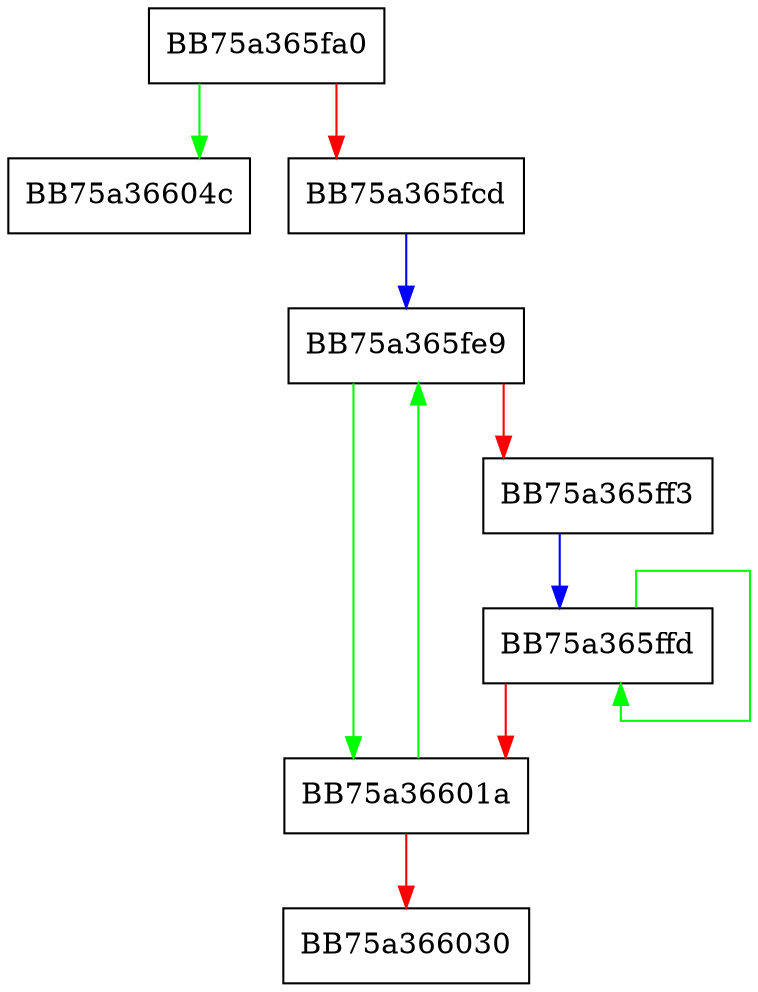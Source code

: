 digraph SymCryptFdefIntToDivisor {
  node [shape="box"];
  graph [splines=ortho];
  BB75a365fa0 -> BB75a36604c [color="green"];
  BB75a365fa0 -> BB75a365fcd [color="red"];
  BB75a365fcd -> BB75a365fe9 [color="blue"];
  BB75a365fe9 -> BB75a36601a [color="green"];
  BB75a365fe9 -> BB75a365ff3 [color="red"];
  BB75a365ff3 -> BB75a365ffd [color="blue"];
  BB75a365ffd -> BB75a365ffd [color="green"];
  BB75a365ffd -> BB75a36601a [color="red"];
  BB75a36601a -> BB75a365fe9 [color="green"];
  BB75a36601a -> BB75a366030 [color="red"];
}